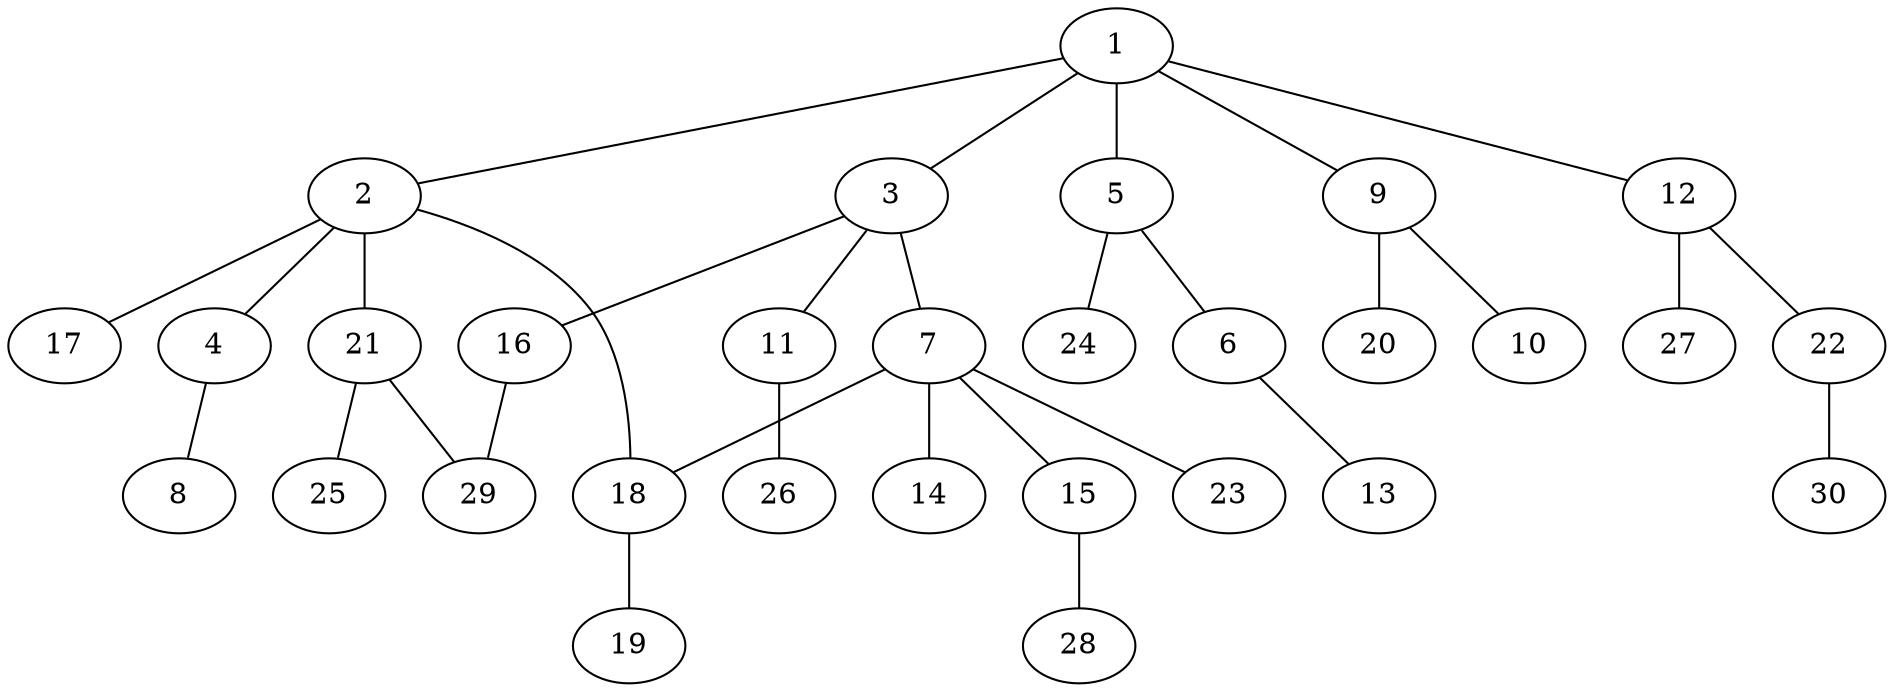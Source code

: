 graph graphname {1--2
1--3
1--5
1--9
1--12
2--4
2--17
2--18
2--21
3--7
3--11
3--16
4--8
5--6
5--24
6--13
7--14
7--15
7--18
7--23
9--10
9--20
11--26
12--22
12--27
15--28
16--29
18--19
21--25
21--29
22--30
}
